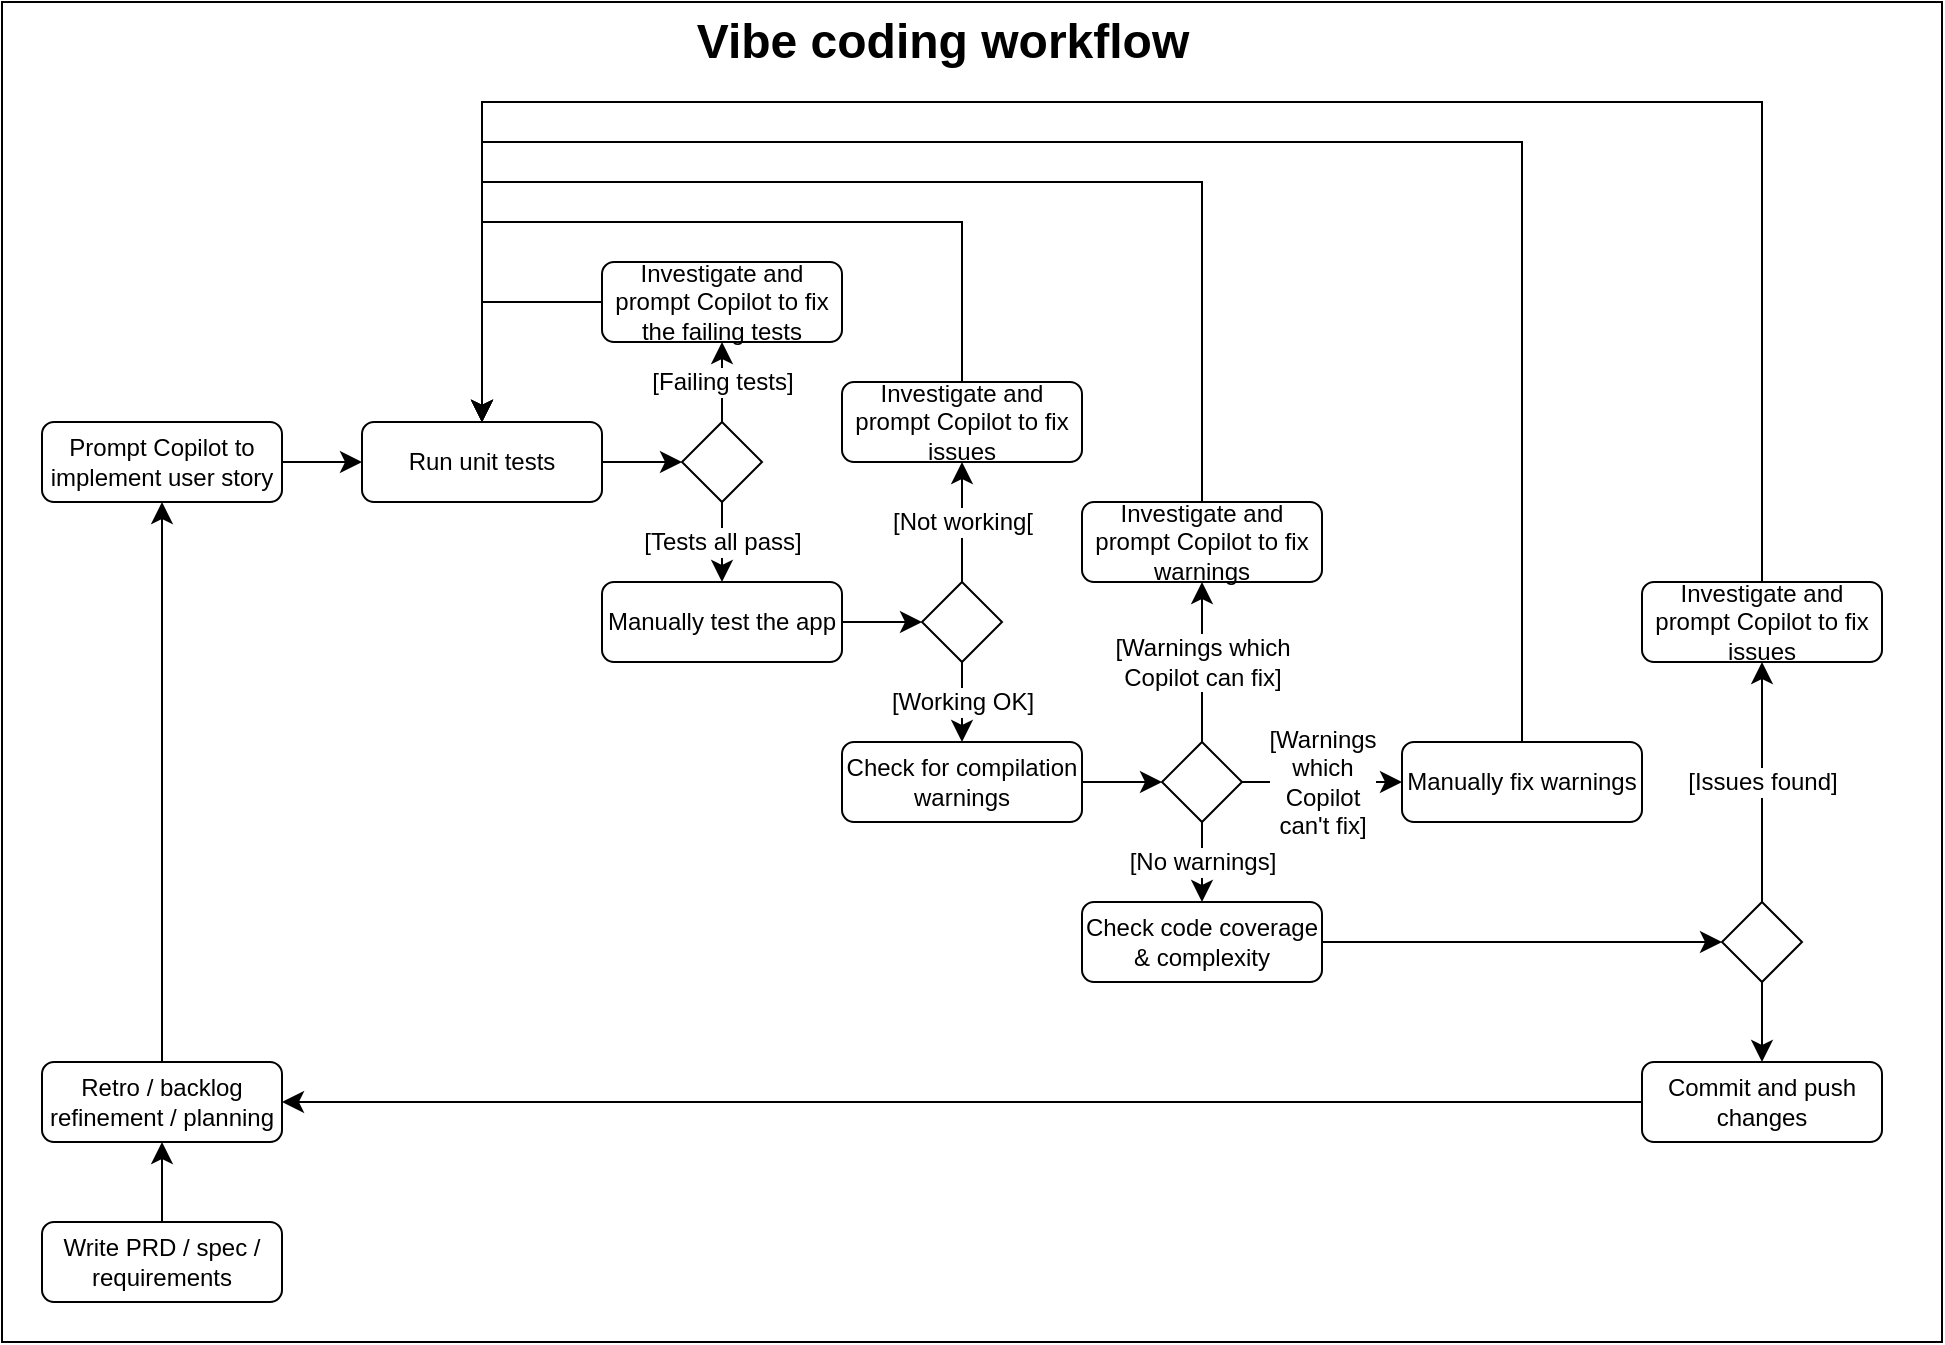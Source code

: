 <mxfile>
    <diagram name="Page-1" id="o6xqFdlUtKiU1hEgTM6p">
        <mxGraphModel dx="1386" dy="1227" grid="1" gridSize="10" guides="1" tooltips="1" connect="1" arrows="1" fold="1" page="0" pageScale="1" pageWidth="827" pageHeight="1169" background="#ffffff" math="0" shadow="0">
            <root>
                <mxCell id="0"/>
                <mxCell id="1" parent="0"/>
                <mxCell id="4" value="" style="rounded=0;whiteSpace=wrap;html=1;" vertex="1" parent="1">
                    <mxGeometry x="220" y="-50" width="970" height="670" as="geometry"/>
                </mxCell>
                <mxCell id="0Acgf5d6gHKmCyyt-A1s-10" value="" style="edgeStyle=none;curved=1;rounded=0;orthogonalLoop=1;jettySize=auto;html=1;fontSize=12;startSize=8;endSize=8;" parent="1" source="0Acgf5d6gHKmCyyt-A1s-1" target="0Acgf5d6gHKmCyyt-A1s-2" edge="1">
                    <mxGeometry relative="1" as="geometry"/>
                </mxCell>
                <mxCell id="0Acgf5d6gHKmCyyt-A1s-1" value="Retro / backlog refinement / planning" style="rounded=1;whiteSpace=wrap;html=1;" parent="1" vertex="1">
                    <mxGeometry x="240" y="480" width="120" height="40" as="geometry"/>
                </mxCell>
                <mxCell id="0Acgf5d6gHKmCyyt-A1s-11" value="" style="edgeStyle=none;curved=1;rounded=0;orthogonalLoop=1;jettySize=auto;html=1;fontSize=12;startSize=8;endSize=8;" parent="1" source="0Acgf5d6gHKmCyyt-A1s-2" target="0Acgf5d6gHKmCyyt-A1s-3" edge="1">
                    <mxGeometry relative="1" as="geometry"/>
                </mxCell>
                <mxCell id="0Acgf5d6gHKmCyyt-A1s-2" value="Prompt Copilot to implement user story" style="rounded=1;whiteSpace=wrap;html=1;" parent="1" vertex="1">
                    <mxGeometry x="240" y="160" width="120" height="40" as="geometry"/>
                </mxCell>
                <mxCell id="0Acgf5d6gHKmCyyt-A1s-12" value="" style="edgeStyle=none;curved=1;rounded=0;orthogonalLoop=1;jettySize=auto;html=1;fontSize=12;startSize=8;endSize=8;" parent="1" source="0Acgf5d6gHKmCyyt-A1s-3" target="0Acgf5d6gHKmCyyt-A1s-4" edge="1">
                    <mxGeometry relative="1" as="geometry"/>
                </mxCell>
                <mxCell id="0Acgf5d6gHKmCyyt-A1s-3" value="Run unit tests" style="rounded=1;whiteSpace=wrap;html=1;" parent="1" vertex="1">
                    <mxGeometry x="400" y="160" width="120" height="40" as="geometry"/>
                </mxCell>
                <mxCell id="0Acgf5d6gHKmCyyt-A1s-6" value="[Failing tests]" style="edgeStyle=orthogonalEdgeStyle;rounded=0;orthogonalLoop=1;jettySize=auto;html=1;fontSize=12;startSize=8;endSize=8;entryX=0.5;entryY=1;entryDx=0;entryDy=0;exitX=0.5;exitY=0;exitDx=0;exitDy=0;" parent="1" source="0Acgf5d6gHKmCyyt-A1s-4" target="0Acgf5d6gHKmCyyt-A1s-7" edge="1">
                    <mxGeometry relative="1" as="geometry">
                        <mxPoint x="620" y="240" as="targetPoint"/>
                    </mxGeometry>
                </mxCell>
                <mxCell id="0Acgf5d6gHKmCyyt-A1s-14" value="[Tests all pass]" style="edgeStyle=orthogonalEdgeStyle;rounded=0;orthogonalLoop=1;jettySize=auto;html=1;fontSize=12;startSize=8;endSize=8;exitX=0.5;exitY=1;exitDx=0;exitDy=0;entryX=0.5;entryY=0;entryDx=0;entryDy=0;" parent="1" source="0Acgf5d6gHKmCyyt-A1s-4" target="0Acgf5d6gHKmCyyt-A1s-13" edge="1">
                    <mxGeometry relative="1" as="geometry"/>
                </mxCell>
                <mxCell id="0Acgf5d6gHKmCyyt-A1s-4" value="" style="rhombus;whiteSpace=wrap;html=1;" parent="1" vertex="1">
                    <mxGeometry x="560" y="160" width="40" height="40" as="geometry"/>
                </mxCell>
                <mxCell id="0Acgf5d6gHKmCyyt-A1s-9" value="" style="edgeStyle=orthogonalEdgeStyle;rounded=0;orthogonalLoop=1;jettySize=auto;html=1;fontSize=12;startSize=8;endSize=8;entryX=0.5;entryY=0;entryDx=0;entryDy=0;exitX=0;exitY=0.5;exitDx=0;exitDy=0;" parent="1" source="0Acgf5d6gHKmCyyt-A1s-7" target="0Acgf5d6gHKmCyyt-A1s-3" edge="1">
                    <mxGeometry relative="1" as="geometry"/>
                </mxCell>
                <mxCell id="0Acgf5d6gHKmCyyt-A1s-7" value="Investigate and prompt Copilot to fix the failing tests" style="rounded=1;whiteSpace=wrap;html=1;" parent="1" vertex="1">
                    <mxGeometry x="520" y="80" width="120" height="40" as="geometry"/>
                </mxCell>
                <mxCell id="0Acgf5d6gHKmCyyt-A1s-17" style="edgeStyle=none;curved=1;rounded=0;orthogonalLoop=1;jettySize=auto;html=1;entryX=0;entryY=0.5;entryDx=0;entryDy=0;fontSize=12;startSize=8;endSize=8;exitX=1;exitY=0.5;exitDx=0;exitDy=0;" parent="1" source="0Acgf5d6gHKmCyyt-A1s-13" target="0Acgf5d6gHKmCyyt-A1s-16" edge="1">
                    <mxGeometry relative="1" as="geometry"/>
                </mxCell>
                <mxCell id="0Acgf5d6gHKmCyyt-A1s-13" value="Manually test the app" style="rounded=1;whiteSpace=wrap;html=1;" parent="1" vertex="1">
                    <mxGeometry x="520" y="240" width="120" height="40" as="geometry"/>
                </mxCell>
                <mxCell id="0Acgf5d6gHKmCyyt-A1s-19" value="[Not working[" style="edgeStyle=none;curved=1;rounded=0;orthogonalLoop=1;jettySize=auto;html=1;entryX=0.5;entryY=1;entryDx=0;entryDy=0;fontSize=12;startSize=8;endSize=8;" parent="1" source="0Acgf5d6gHKmCyyt-A1s-16" target="0Acgf5d6gHKmCyyt-A1s-18" edge="1">
                    <mxGeometry relative="1" as="geometry"/>
                </mxCell>
                <mxCell id="0Acgf5d6gHKmCyyt-A1s-22" value="[Working OK]" style="edgeStyle=none;curved=1;rounded=0;orthogonalLoop=1;jettySize=auto;html=1;fontSize=12;startSize=8;endSize=8;" parent="1" source="0Acgf5d6gHKmCyyt-A1s-16" target="0Acgf5d6gHKmCyyt-A1s-21" edge="1">
                    <mxGeometry relative="1" as="geometry"/>
                </mxCell>
                <mxCell id="0Acgf5d6gHKmCyyt-A1s-16" value="" style="rhombus;whiteSpace=wrap;html=1;" parent="1" vertex="1">
                    <mxGeometry x="680" y="240" width="40" height="40" as="geometry"/>
                </mxCell>
                <mxCell id="0Acgf5d6gHKmCyyt-A1s-20" style="edgeStyle=orthogonalEdgeStyle;rounded=0;orthogonalLoop=1;jettySize=auto;html=1;entryX=0.5;entryY=0;entryDx=0;entryDy=0;fontSize=12;startSize=8;endSize=8;exitX=0.5;exitY=0;exitDx=0;exitDy=0;" parent="1" source="0Acgf5d6gHKmCyyt-A1s-18" target="0Acgf5d6gHKmCyyt-A1s-3" edge="1">
                    <mxGeometry relative="1" as="geometry">
                        <Array as="points">
                            <mxPoint x="700" y="60"/>
                            <mxPoint x="460" y="60"/>
                        </Array>
                    </mxGeometry>
                </mxCell>
                <mxCell id="0Acgf5d6gHKmCyyt-A1s-18" value="Investigate and prompt Copilot to fix issues" style="rounded=1;whiteSpace=wrap;html=1;" parent="1" vertex="1">
                    <mxGeometry x="640" y="140" width="120" height="40" as="geometry"/>
                </mxCell>
                <mxCell id="0Acgf5d6gHKmCyyt-A1s-24" style="edgeStyle=none;curved=1;rounded=0;orthogonalLoop=1;jettySize=auto;html=1;entryX=0;entryY=0.5;entryDx=0;entryDy=0;fontSize=12;startSize=8;endSize=8;" parent="1" source="0Acgf5d6gHKmCyyt-A1s-21" target="0Acgf5d6gHKmCyyt-A1s-23" edge="1">
                    <mxGeometry relative="1" as="geometry"/>
                </mxCell>
                <mxCell id="0Acgf5d6gHKmCyyt-A1s-21" value="Check for compilation warnings" style="rounded=1;whiteSpace=wrap;html=1;" parent="1" vertex="1">
                    <mxGeometry x="640" y="320" width="120" height="40" as="geometry"/>
                </mxCell>
                <mxCell id="0Acgf5d6gHKmCyyt-A1s-26" value="[Warnings which&lt;div&gt;Copilot can fix]&lt;/div&gt;" style="edgeStyle=none;curved=1;rounded=0;orthogonalLoop=1;jettySize=auto;html=1;fontSize=12;startSize=8;endSize=8;" parent="1" source="0Acgf5d6gHKmCyyt-A1s-23" target="0Acgf5d6gHKmCyyt-A1s-25" edge="1">
                    <mxGeometry relative="1" as="geometry"/>
                </mxCell>
                <mxCell id="0Acgf5d6gHKmCyyt-A1s-29" value="[Warnings&lt;div&gt;which&lt;/div&gt;&lt;div&gt;Copilot&lt;/div&gt;&lt;div&gt;can&#39;t fix]&lt;/div&gt;" style="edgeStyle=none;curved=1;rounded=0;orthogonalLoop=1;jettySize=auto;html=1;entryX=0;entryY=0.5;entryDx=0;entryDy=0;fontSize=12;startSize=8;endSize=8;" parent="1" source="0Acgf5d6gHKmCyyt-A1s-23" target="0Acgf5d6gHKmCyyt-A1s-28" edge="1">
                    <mxGeometry relative="1" as="geometry"/>
                </mxCell>
                <mxCell id="0Acgf5d6gHKmCyyt-A1s-32" value="[No warnings]" style="edgeStyle=none;curved=1;rounded=0;orthogonalLoop=1;jettySize=auto;html=1;entryX=0.5;entryY=0;entryDx=0;entryDy=0;fontSize=12;startSize=8;endSize=8;" parent="1" source="0Acgf5d6gHKmCyyt-A1s-23" target="0Acgf5d6gHKmCyyt-A1s-31" edge="1">
                    <mxGeometry relative="1" as="geometry"/>
                </mxCell>
                <mxCell id="0Acgf5d6gHKmCyyt-A1s-23" value="" style="rhombus;whiteSpace=wrap;html=1;" parent="1" vertex="1">
                    <mxGeometry x="800" y="320" width="40" height="40" as="geometry"/>
                </mxCell>
                <mxCell id="0Acgf5d6gHKmCyyt-A1s-25" value="Investigate and prompt Copilot to fix warnings" style="rounded=1;whiteSpace=wrap;html=1;" parent="1" vertex="1">
                    <mxGeometry x="760" y="200" width="120" height="40" as="geometry"/>
                </mxCell>
                <mxCell id="0Acgf5d6gHKmCyyt-A1s-27" style="edgeStyle=orthogonalEdgeStyle;rounded=0;orthogonalLoop=1;jettySize=auto;html=1;entryX=0.5;entryY=0;entryDx=0;entryDy=0;fontSize=12;startSize=8;endSize=8;exitX=0.5;exitY=0;exitDx=0;exitDy=0;" parent="1" source="0Acgf5d6gHKmCyyt-A1s-25" target="0Acgf5d6gHKmCyyt-A1s-3" edge="1">
                    <mxGeometry relative="1" as="geometry">
                        <mxPoint x="710" y="150" as="sourcePoint"/>
                        <mxPoint x="470" y="170" as="targetPoint"/>
                        <Array as="points">
                            <mxPoint x="820" y="40"/>
                            <mxPoint x="460" y="40"/>
                        </Array>
                    </mxGeometry>
                </mxCell>
                <mxCell id="0Acgf5d6gHKmCyyt-A1s-28" value="Manually fix warnings" style="rounded=1;whiteSpace=wrap;html=1;" parent="1" vertex="1">
                    <mxGeometry x="920" y="320" width="120" height="40" as="geometry"/>
                </mxCell>
                <mxCell id="0Acgf5d6gHKmCyyt-A1s-30" style="edgeStyle=orthogonalEdgeStyle;rounded=0;orthogonalLoop=1;jettySize=auto;html=1;entryX=0.5;entryY=0;entryDx=0;entryDy=0;fontSize=12;startSize=8;endSize=8;exitX=0.5;exitY=0;exitDx=0;exitDy=0;" parent="1" source="0Acgf5d6gHKmCyyt-A1s-28" target="0Acgf5d6gHKmCyyt-A1s-3" edge="1">
                    <mxGeometry relative="1" as="geometry">
                        <mxPoint x="830" y="210" as="sourcePoint"/>
                        <mxPoint x="470" y="170" as="targetPoint"/>
                        <Array as="points">
                            <mxPoint x="980" y="20"/>
                            <mxPoint x="460" y="20"/>
                        </Array>
                    </mxGeometry>
                </mxCell>
                <mxCell id="0Acgf5d6gHKmCyyt-A1s-34" style="edgeStyle=none;curved=1;rounded=0;orthogonalLoop=1;jettySize=auto;html=1;entryX=0;entryY=0.5;entryDx=0;entryDy=0;fontSize=12;startSize=8;endSize=8;" parent="1" source="0Acgf5d6gHKmCyyt-A1s-31" target="0Acgf5d6gHKmCyyt-A1s-33" edge="1">
                    <mxGeometry relative="1" as="geometry"/>
                </mxCell>
                <mxCell id="0Acgf5d6gHKmCyyt-A1s-31" value="Check code coverage &amp;amp; complexity" style="rounded=1;whiteSpace=wrap;html=1;" parent="1" vertex="1">
                    <mxGeometry x="760" y="400" width="120" height="40" as="geometry"/>
                </mxCell>
                <mxCell id="0Acgf5d6gHKmCyyt-A1s-37" value="[Issues found]" style="edgeStyle=none;curved=1;rounded=0;orthogonalLoop=1;jettySize=auto;html=1;entryX=0.5;entryY=1;entryDx=0;entryDy=0;fontSize=12;startSize=8;endSize=8;" parent="1" source="0Acgf5d6gHKmCyyt-A1s-33" target="0Acgf5d6gHKmCyyt-A1s-36" edge="1">
                    <mxGeometry relative="1" as="geometry"/>
                </mxCell>
                <mxCell id="0Acgf5d6gHKmCyyt-A1s-39" style="edgeStyle=none;curved=1;rounded=0;orthogonalLoop=1;jettySize=auto;html=1;entryX=0.5;entryY=0;entryDx=0;entryDy=0;fontSize=12;startSize=8;endSize=8;" parent="1" source="0Acgf5d6gHKmCyyt-A1s-33" target="0Acgf5d6gHKmCyyt-A1s-38" edge="1">
                    <mxGeometry relative="1" as="geometry"/>
                </mxCell>
                <mxCell id="0Acgf5d6gHKmCyyt-A1s-33" value="" style="rhombus;whiteSpace=wrap;html=1;" parent="1" vertex="1">
                    <mxGeometry x="1080" y="400" width="40" height="40" as="geometry"/>
                </mxCell>
                <mxCell id="0Acgf5d6gHKmCyyt-A1s-35" style="edgeStyle=orthogonalEdgeStyle;rounded=0;orthogonalLoop=1;jettySize=auto;html=1;entryX=0.5;entryY=0;entryDx=0;entryDy=0;fontSize=12;startSize=8;endSize=8;exitX=0.5;exitY=0;exitDx=0;exitDy=0;" parent="1" source="0Acgf5d6gHKmCyyt-A1s-36" target="0Acgf5d6gHKmCyyt-A1s-3" edge="1">
                    <mxGeometry relative="1" as="geometry">
                        <mxPoint x="1100" y="240" as="sourcePoint"/>
                        <mxPoint x="470" y="170" as="targetPoint"/>
                        <Array as="points">
                            <mxPoint x="1100"/>
                            <mxPoint x="460"/>
                        </Array>
                    </mxGeometry>
                </mxCell>
                <mxCell id="0Acgf5d6gHKmCyyt-A1s-36" value="Investigate and prompt Copilot to fix issues" style="rounded=1;whiteSpace=wrap;html=1;" parent="1" vertex="1">
                    <mxGeometry x="1040" y="240" width="120" height="40" as="geometry"/>
                </mxCell>
                <mxCell id="0Acgf5d6gHKmCyyt-A1s-42" style="edgeStyle=none;curved=1;rounded=0;orthogonalLoop=1;jettySize=auto;html=1;entryX=1;entryY=0.5;entryDx=0;entryDy=0;fontSize=12;startSize=8;endSize=8;" parent="1" source="0Acgf5d6gHKmCyyt-A1s-38" target="0Acgf5d6gHKmCyyt-A1s-1" edge="1">
                    <mxGeometry relative="1" as="geometry"/>
                </mxCell>
                <mxCell id="0Acgf5d6gHKmCyyt-A1s-38" value="Commit and push changes" style="rounded=1;whiteSpace=wrap;html=1;" parent="1" vertex="1">
                    <mxGeometry x="1040" y="480" width="120" height="40" as="geometry"/>
                </mxCell>
                <mxCell id="0Acgf5d6gHKmCyyt-A1s-41" style="edgeStyle=none;curved=1;rounded=0;orthogonalLoop=1;jettySize=auto;html=1;fontSize=12;startSize=8;endSize=8;" parent="1" source="0Acgf5d6gHKmCyyt-A1s-40" edge="1">
                    <mxGeometry relative="1" as="geometry">
                        <mxPoint x="300" y="520" as="targetPoint"/>
                    </mxGeometry>
                </mxCell>
                <mxCell id="0Acgf5d6gHKmCyyt-A1s-40" value="Write PRD / spec / requirements" style="rounded=1;whiteSpace=wrap;html=1;" parent="1" vertex="1">
                    <mxGeometry x="240" y="560" width="120" height="40" as="geometry"/>
                </mxCell>
                <mxCell id="2" value="Vibe coding workflow" style="text;strokeColor=none;fillColor=none;html=1;fontSize=24;fontStyle=1;verticalAlign=middle;align=center;" parent="1" vertex="1">
                    <mxGeometry x="550" y="-50" width="280" height="40" as="geometry"/>
                </mxCell>
            </root>
        </mxGraphModel>
    </diagram>
</mxfile>